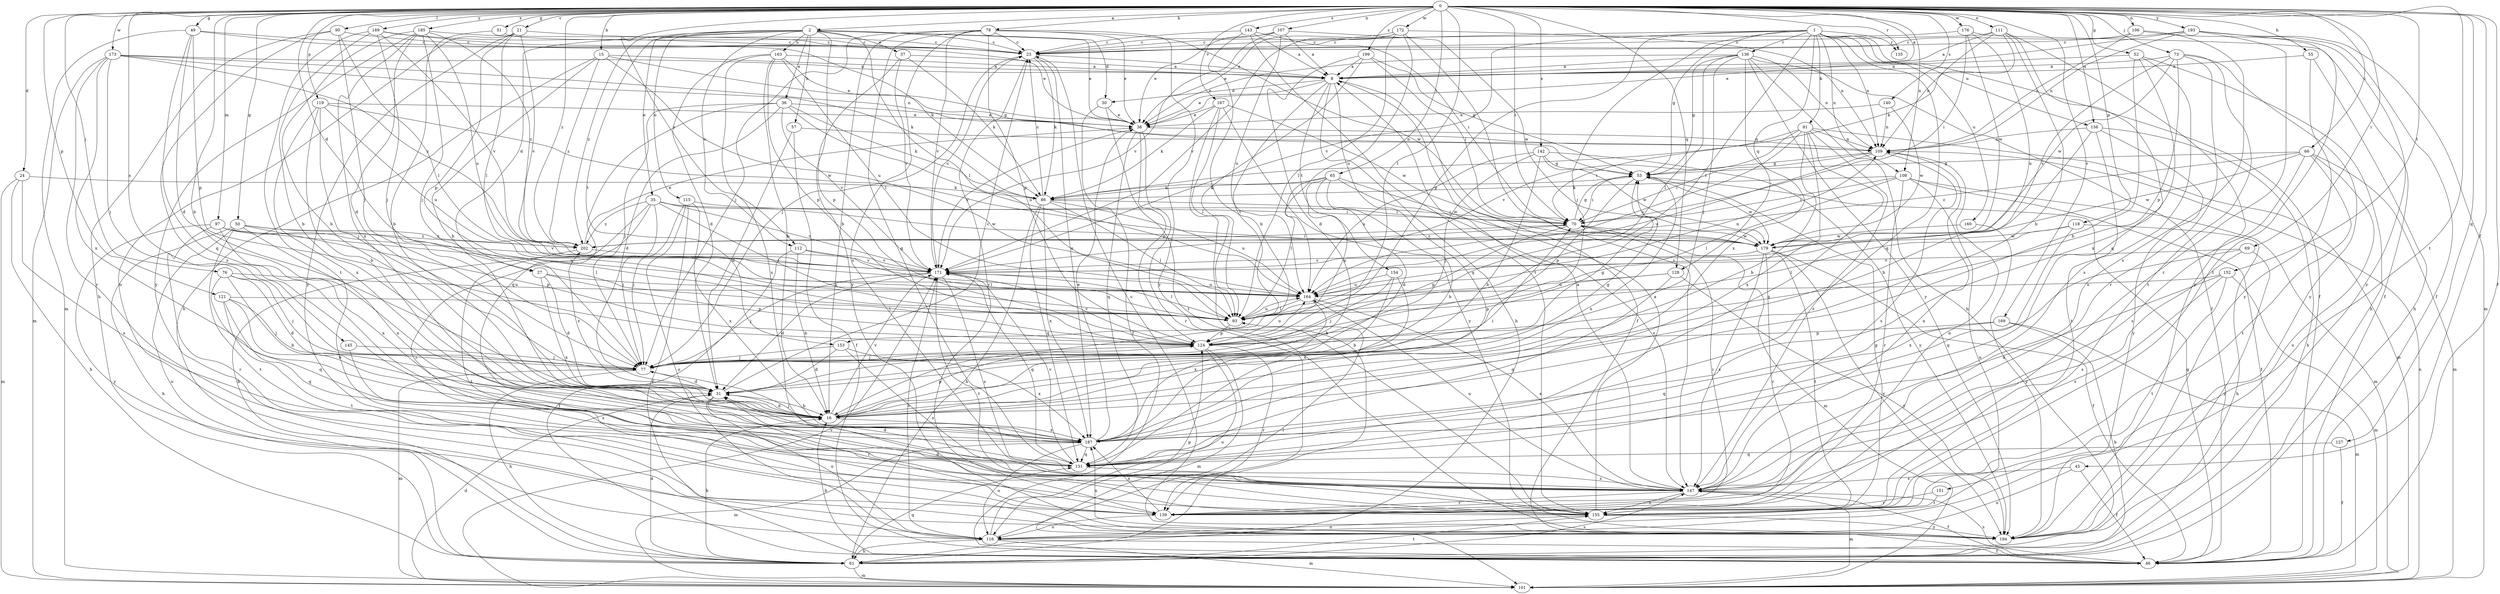 strict digraph  {
0;
1;
2;
8;
15;
16;
21;
23;
24;
27;
30;
31;
35;
36;
37;
38;
45;
46;
49;
50;
51;
52;
53;
55;
57;
61;
65;
66;
69;
70;
73;
76;
77;
78;
81;
86;
90;
93;
97;
101;
106;
107;
108;
109;
111;
112;
115;
116;
118;
119;
121;
124;
127;
128;
131;
135;
136;
139;
140;
142;
143;
145;
147;
151;
152;
153;
154;
155;
156;
160;
163;
164;
167;
169;
171;
172;
173;
176;
179;
185;
187;
189;
193;
194;
199;
202;
0 -> 2  [label=a];
0 -> 8  [label=a];
0 -> 15  [label=b];
0 -> 16  [label=b];
0 -> 21  [label=c];
0 -> 24  [label=d];
0 -> 27  [label=d];
0 -> 45  [label=f];
0 -> 46  [label=f];
0 -> 49  [label=g];
0 -> 50  [label=g];
0 -> 51  [label=g];
0 -> 52  [label=g];
0 -> 55  [label=h];
0 -> 65  [label=i];
0 -> 66  [label=i];
0 -> 69  [label=i];
0 -> 70  [label=i];
0 -> 73  [label=j];
0 -> 76  [label=j];
0 -> 78  [label=k];
0 -> 90  [label=l];
0 -> 93  [label=l];
0 -> 97  [label=m];
0 -> 106  [label=n];
0 -> 107  [label=n];
0 -> 108  [label=n];
0 -> 111  [label=o];
0 -> 112  [label=o];
0 -> 118  [label=p];
0 -> 119  [label=p];
0 -> 121  [label=p];
0 -> 127  [label=q];
0 -> 128  [label=q];
0 -> 135  [label=r];
0 -> 140  [label=s];
0 -> 142  [label=s];
0 -> 143  [label=s];
0 -> 145  [label=s];
0 -> 151  [label=t];
0 -> 152  [label=t];
0 -> 156  [label=u];
0 -> 167  [label=v];
0 -> 169  [label=v];
0 -> 172  [label=w];
0 -> 173  [label=w];
0 -> 176  [label=w];
0 -> 185  [label=x];
0 -> 189  [label=y];
0 -> 193  [label=y];
0 -> 199  [label=z];
0 -> 202  [label=z];
1 -> 23  [label=c];
1 -> 46  [label=f];
1 -> 53  [label=g];
1 -> 77  [label=j];
1 -> 81  [label=k];
1 -> 93  [label=l];
1 -> 108  [label=n];
1 -> 109  [label=n];
1 -> 124  [label=p];
1 -> 128  [label=q];
1 -> 131  [label=q];
1 -> 135  [label=r];
1 -> 136  [label=r];
1 -> 156  [label=u];
1 -> 160  [label=u];
1 -> 171  [label=v];
2 -> 23  [label=c];
2 -> 27  [label=d];
2 -> 30  [label=d];
2 -> 35  [label=e];
2 -> 36  [label=e];
2 -> 37  [label=e];
2 -> 38  [label=e];
2 -> 57  [label=h];
2 -> 93  [label=l];
2 -> 112  [label=o];
2 -> 115  [label=o];
2 -> 153  [label=t];
2 -> 163  [label=u];
2 -> 194  [label=y];
2 -> 202  [label=z];
8 -> 30  [label=d];
8 -> 38  [label=e];
8 -> 46  [label=f];
8 -> 61  [label=h];
8 -> 131  [label=q];
8 -> 153  [label=t];
8 -> 154  [label=t];
15 -> 8  [label=a];
15 -> 16  [label=b];
15 -> 53  [label=g];
15 -> 61  [label=h];
15 -> 164  [label=u];
15 -> 202  [label=z];
16 -> 31  [label=d];
16 -> 70  [label=i];
16 -> 124  [label=p];
16 -> 171  [label=v];
16 -> 187  [label=x];
21 -> 23  [label=c];
21 -> 93  [label=l];
21 -> 116  [label=o];
21 -> 124  [label=p];
21 -> 171  [label=v];
21 -> 194  [label=y];
23 -> 8  [label=a];
23 -> 77  [label=j];
23 -> 86  [label=k];
23 -> 139  [label=r];
23 -> 187  [label=x];
24 -> 61  [label=h];
24 -> 86  [label=k];
24 -> 101  [label=m];
24 -> 147  [label=s];
27 -> 31  [label=d];
27 -> 124  [label=p];
27 -> 164  [label=u];
27 -> 187  [label=x];
30 -> 38  [label=e];
30 -> 46  [label=f];
30 -> 155  [label=t];
31 -> 16  [label=b];
31 -> 23  [label=c];
31 -> 53  [label=g];
31 -> 116  [label=o];
31 -> 139  [label=r];
31 -> 202  [label=z];
35 -> 61  [label=h];
35 -> 70  [label=i];
35 -> 77  [label=j];
35 -> 93  [label=l];
35 -> 139  [label=r];
35 -> 171  [label=v];
35 -> 179  [label=w];
35 -> 202  [label=z];
36 -> 31  [label=d];
36 -> 38  [label=e];
36 -> 77  [label=j];
36 -> 86  [label=k];
36 -> 131  [label=q];
36 -> 164  [label=u];
36 -> 171  [label=v];
37 -> 8  [label=a];
37 -> 86  [label=k];
37 -> 124  [label=p];
37 -> 171  [label=v];
38 -> 109  [label=n];
38 -> 124  [label=p];
38 -> 131  [label=q];
38 -> 139  [label=r];
38 -> 171  [label=v];
45 -> 46  [label=f];
45 -> 116  [label=o];
45 -> 147  [label=s];
46 -> 16  [label=b];
46 -> 53  [label=g];
46 -> 147  [label=s];
49 -> 23  [label=c];
49 -> 31  [label=d];
49 -> 38  [label=e];
49 -> 101  [label=m];
49 -> 124  [label=p];
49 -> 131  [label=q];
50 -> 61  [label=h];
50 -> 93  [label=l];
50 -> 116  [label=o];
50 -> 124  [label=p];
50 -> 155  [label=t];
50 -> 187  [label=x];
50 -> 202  [label=z];
51 -> 16  [label=b];
51 -> 23  [label=c];
52 -> 8  [label=a];
52 -> 16  [label=b];
52 -> 61  [label=h];
52 -> 147  [label=s];
52 -> 187  [label=x];
53 -> 70  [label=i];
53 -> 86  [label=k];
53 -> 124  [label=p];
53 -> 179  [label=w];
53 -> 187  [label=x];
55 -> 8  [label=a];
55 -> 61  [label=h];
55 -> 194  [label=y];
57 -> 31  [label=d];
57 -> 46  [label=f];
57 -> 109  [label=n];
61 -> 16  [label=b];
61 -> 31  [label=d];
61 -> 101  [label=m];
61 -> 131  [label=q];
61 -> 147  [label=s];
61 -> 155  [label=t];
65 -> 16  [label=b];
65 -> 31  [label=d];
65 -> 86  [label=k];
65 -> 93  [label=l];
65 -> 124  [label=p];
65 -> 147  [label=s];
65 -> 179  [label=w];
66 -> 53  [label=g];
66 -> 101  [label=m];
66 -> 116  [label=o];
66 -> 147  [label=s];
66 -> 155  [label=t];
66 -> 179  [label=w];
66 -> 202  [label=z];
69 -> 147  [label=s];
69 -> 171  [label=v];
69 -> 187  [label=x];
69 -> 194  [label=y];
70 -> 53  [label=g];
70 -> 101  [label=m];
70 -> 124  [label=p];
70 -> 179  [label=w];
70 -> 202  [label=z];
73 -> 8  [label=a];
73 -> 124  [label=p];
73 -> 139  [label=r];
73 -> 155  [label=t];
73 -> 171  [label=v];
73 -> 179  [label=w];
73 -> 194  [label=y];
76 -> 16  [label=b];
76 -> 31  [label=d];
76 -> 77  [label=j];
76 -> 131  [label=q];
76 -> 164  [label=u];
77 -> 31  [label=d];
77 -> 53  [label=g];
77 -> 61  [label=h];
77 -> 101  [label=m];
78 -> 16  [label=b];
78 -> 23  [label=c];
78 -> 38  [label=e];
78 -> 77  [label=j];
78 -> 124  [label=p];
78 -> 131  [label=q];
78 -> 147  [label=s];
78 -> 171  [label=v];
78 -> 179  [label=w];
78 -> 194  [label=y];
81 -> 16  [label=b];
81 -> 70  [label=i];
81 -> 101  [label=m];
81 -> 109  [label=n];
81 -> 131  [label=q];
81 -> 147  [label=s];
81 -> 164  [label=u];
81 -> 171  [label=v];
81 -> 187  [label=x];
86 -> 23  [label=c];
86 -> 61  [label=h];
86 -> 70  [label=i];
86 -> 93  [label=l];
86 -> 131  [label=q];
86 -> 164  [label=u];
86 -> 187  [label=x];
90 -> 23  [label=c];
90 -> 61  [label=h];
90 -> 77  [label=j];
90 -> 93  [label=l];
90 -> 147  [label=s];
93 -> 124  [label=p];
93 -> 164  [label=u];
97 -> 139  [label=r];
97 -> 164  [label=u];
97 -> 171  [label=v];
97 -> 187  [label=x];
97 -> 194  [label=y];
97 -> 202  [label=z];
101 -> 31  [label=d];
101 -> 109  [label=n];
101 -> 171  [label=v];
106 -> 23  [label=c];
106 -> 109  [label=n];
106 -> 147  [label=s];
106 -> 194  [label=y];
107 -> 8  [label=a];
107 -> 23  [label=c];
107 -> 38  [label=e];
107 -> 164  [label=u];
107 -> 171  [label=v];
107 -> 179  [label=w];
108 -> 46  [label=f];
108 -> 70  [label=i];
108 -> 86  [label=k];
108 -> 93  [label=l];
108 -> 101  [label=m];
108 -> 116  [label=o];
108 -> 139  [label=r];
109 -> 53  [label=g];
109 -> 70  [label=i];
109 -> 147  [label=s];
109 -> 164  [label=u];
111 -> 8  [label=a];
111 -> 16  [label=b];
111 -> 23  [label=c];
111 -> 86  [label=k];
111 -> 109  [label=n];
111 -> 131  [label=q];
111 -> 194  [label=y];
112 -> 16  [label=b];
112 -> 46  [label=f];
112 -> 93  [label=l];
112 -> 171  [label=v];
115 -> 46  [label=f];
115 -> 70  [label=i];
115 -> 77  [label=j];
115 -> 116  [label=o];
115 -> 187  [label=x];
116 -> 46  [label=f];
116 -> 61  [label=h];
116 -> 93  [label=l];
116 -> 101  [label=m];
116 -> 124  [label=p];
116 -> 171  [label=v];
118 -> 61  [label=h];
118 -> 93  [label=l];
118 -> 131  [label=q];
118 -> 179  [label=w];
119 -> 16  [label=b];
119 -> 38  [label=e];
119 -> 77  [label=j];
119 -> 164  [label=u];
119 -> 179  [label=w];
119 -> 187  [label=x];
121 -> 16  [label=b];
121 -> 77  [label=j];
121 -> 93  [label=l];
121 -> 131  [label=q];
121 -> 155  [label=t];
124 -> 77  [label=j];
124 -> 101  [label=m];
124 -> 116  [label=o];
124 -> 139  [label=r];
124 -> 164  [label=u];
124 -> 171  [label=v];
127 -> 46  [label=f];
127 -> 131  [label=q];
128 -> 124  [label=p];
128 -> 131  [label=q];
128 -> 164  [label=u];
128 -> 194  [label=y];
131 -> 31  [label=d];
131 -> 147  [label=s];
131 -> 171  [label=v];
136 -> 8  [label=a];
136 -> 38  [label=e];
136 -> 46  [label=f];
136 -> 53  [label=g];
136 -> 61  [label=h];
136 -> 77  [label=j];
136 -> 93  [label=l];
136 -> 109  [label=n];
136 -> 187  [label=x];
136 -> 194  [label=y];
139 -> 70  [label=i];
139 -> 109  [label=n];
139 -> 116  [label=o];
139 -> 187  [label=x];
140 -> 38  [label=e];
140 -> 109  [label=n];
140 -> 179  [label=w];
142 -> 16  [label=b];
142 -> 53  [label=g];
142 -> 77  [label=j];
142 -> 164  [label=u];
142 -> 179  [label=w];
142 -> 194  [label=y];
143 -> 8  [label=a];
143 -> 16  [label=b];
143 -> 23  [label=c];
143 -> 70  [label=i];
143 -> 155  [label=t];
145 -> 77  [label=j];
145 -> 147  [label=s];
147 -> 8  [label=a];
147 -> 46  [label=f];
147 -> 101  [label=m];
147 -> 109  [label=n];
147 -> 139  [label=r];
147 -> 155  [label=t];
147 -> 164  [label=u];
151 -> 139  [label=r];
151 -> 155  [label=t];
152 -> 101  [label=m];
152 -> 147  [label=s];
152 -> 155  [label=t];
152 -> 164  [label=u];
152 -> 187  [label=x];
153 -> 31  [label=d];
153 -> 77  [label=j];
153 -> 147  [label=s];
153 -> 187  [label=x];
154 -> 16  [label=b];
154 -> 77  [label=j];
154 -> 164  [label=u];
154 -> 187  [label=x];
155 -> 8  [label=a];
155 -> 31  [label=d];
155 -> 53  [label=g];
155 -> 116  [label=o];
155 -> 194  [label=y];
156 -> 16  [label=b];
156 -> 61  [label=h];
156 -> 109  [label=n];
156 -> 155  [label=t];
156 -> 194  [label=y];
160 -> 179  [label=w];
160 -> 194  [label=y];
163 -> 8  [label=a];
163 -> 16  [label=b];
163 -> 31  [label=d];
163 -> 38  [label=e];
163 -> 93  [label=l];
163 -> 124  [label=p];
163 -> 147  [label=s];
164 -> 93  [label=l];
164 -> 109  [label=n];
164 -> 147  [label=s];
164 -> 187  [label=x];
167 -> 38  [label=e];
167 -> 61  [label=h];
167 -> 86  [label=k];
167 -> 93  [label=l];
167 -> 179  [label=w];
167 -> 194  [label=y];
169 -> 61  [label=h];
169 -> 101  [label=m];
169 -> 124  [label=p];
169 -> 131  [label=q];
171 -> 23  [label=c];
171 -> 31  [label=d];
171 -> 77  [label=j];
171 -> 93  [label=l];
171 -> 131  [label=q];
171 -> 147  [label=s];
171 -> 155  [label=t];
171 -> 164  [label=u];
172 -> 23  [label=c];
172 -> 38  [label=e];
172 -> 93  [label=l];
172 -> 109  [label=n];
172 -> 147  [label=s];
172 -> 164  [label=u];
172 -> 171  [label=v];
173 -> 8  [label=a];
173 -> 77  [label=j];
173 -> 86  [label=k];
173 -> 101  [label=m];
173 -> 109  [label=n];
173 -> 139  [label=r];
173 -> 187  [label=x];
173 -> 202  [label=z];
176 -> 23  [label=c];
176 -> 46  [label=f];
176 -> 70  [label=i];
176 -> 164  [label=u];
176 -> 179  [label=w];
179 -> 46  [label=f];
179 -> 139  [label=r];
179 -> 147  [label=s];
179 -> 155  [label=t];
179 -> 171  [label=v];
179 -> 194  [label=y];
185 -> 16  [label=b];
185 -> 23  [label=c];
185 -> 31  [label=d];
185 -> 77  [label=j];
185 -> 164  [label=u];
185 -> 187  [label=x];
185 -> 194  [label=y];
185 -> 202  [label=z];
187 -> 38  [label=e];
187 -> 77  [label=j];
187 -> 101  [label=m];
187 -> 116  [label=o];
187 -> 131  [label=q];
189 -> 16  [label=b];
189 -> 23  [label=c];
189 -> 77  [label=j];
189 -> 86  [label=k];
189 -> 155  [label=t];
189 -> 171  [label=v];
193 -> 23  [label=c];
193 -> 38  [label=e];
193 -> 46  [label=f];
193 -> 101  [label=m];
193 -> 109  [label=n];
193 -> 139  [label=r];
193 -> 155  [label=t];
194 -> 23  [label=c];
194 -> 187  [label=x];
199 -> 8  [label=a];
199 -> 31  [label=d];
199 -> 53  [label=g];
199 -> 70  [label=i];
199 -> 93  [label=l];
202 -> 38  [label=e];
202 -> 70  [label=i];
202 -> 155  [label=t];
202 -> 171  [label=v];
}
